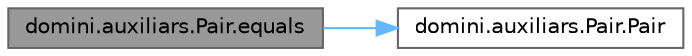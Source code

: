 digraph "domini.auxiliars.Pair.equals"
{
 // INTERACTIVE_SVG=YES
 // LATEX_PDF_SIZE
  bgcolor="transparent";
  edge [fontname=Helvetica,fontsize=10,labelfontname=Helvetica,labelfontsize=10];
  node [fontname=Helvetica,fontsize=10,shape=box,height=0.2,width=0.4];
  rankdir="LR";
  Node1 [id="Node000001",label="domini.auxiliars.Pair.equals",height=0.2,width=0.4,color="gray40", fillcolor="grey60", style="filled", fontcolor="black",tooltip="Compara aquesta parella amb un altre objecte."];
  Node1 -> Node2 [id="edge1_Node000001_Node000002",color="steelblue1",style="solid",tooltip=" "];
  Node2 [id="Node000002",label="domini.auxiliars.Pair.Pair",height=0.2,width=0.4,color="grey40", fillcolor="white", style="filled",URL="$classdomini_1_1auxiliars_1_1_pair.html#a6a89c924b884657927f3116c900ffb59",tooltip="Constructor de la classe \"Pair\"."];
}
